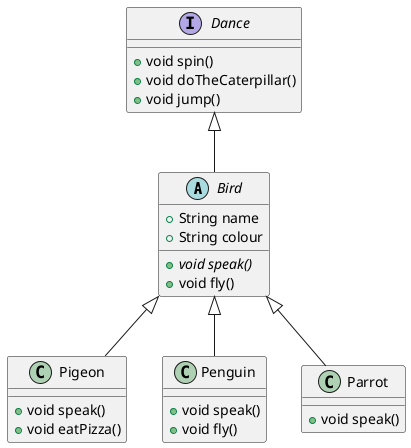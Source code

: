 @startuml
'https://plantuml.com/class-diagram

Bird <|-- Pigeon
Bird <|-- Penguin
Bird <|-- Parrot
Dance <|-- Bird

abstract class Bird {
+String name
+String colour
{abstract}+void speak()
+void fly()
}

class Pigeon{
+void speak()
+void eatPizza()
}

class Penguin{
+void speak()
+void fly()
}

class Parrot{
+void speak()
}

interface Dance{
+void spin()
+void doTheCaterpillar()
+void jump()
}


@enduml
